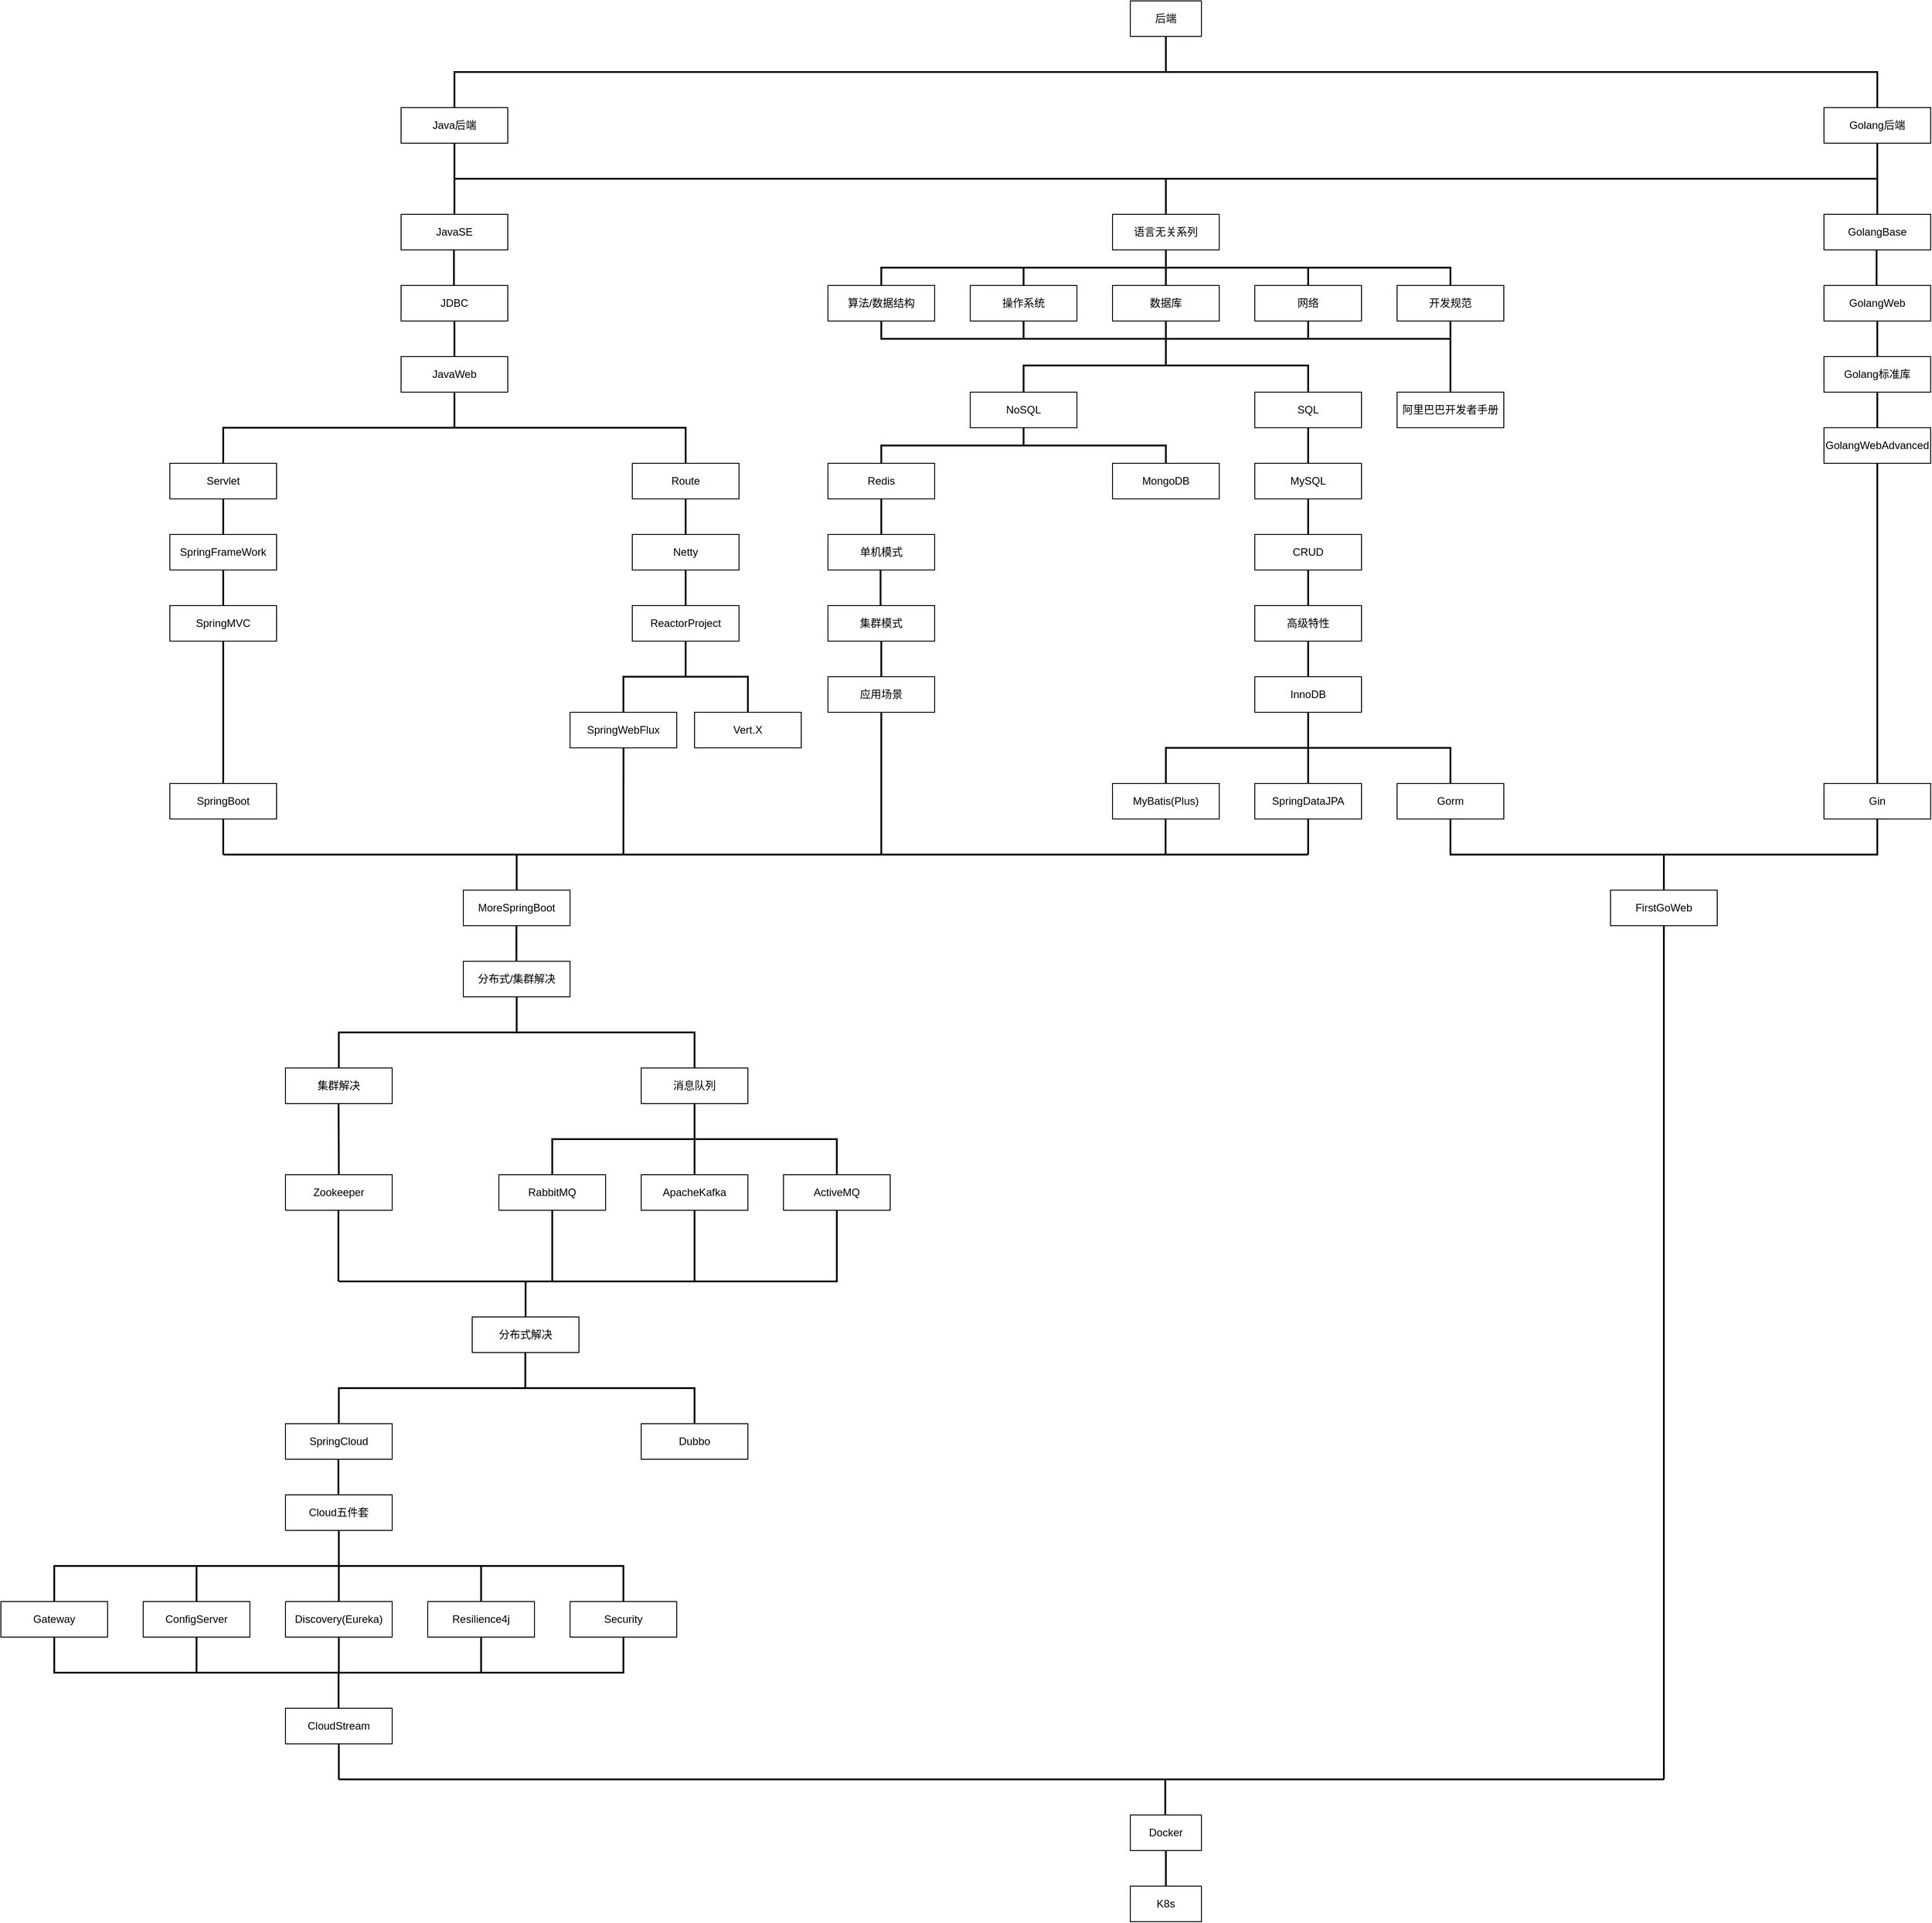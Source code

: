 <mxfile version="14.7.3" type="github">
  <diagram id="xVthY0LN3B20VdBljrud" name="第 1 页">
    <mxGraphModel dx="2066" dy="1202" grid="1" gridSize="10" guides="1" tooltips="1" connect="1" arrows="1" fold="1" page="1" pageScale="1" pageWidth="2339" pageHeight="3300" math="0" shadow="0">
      <root>
        <mxCell id="0" />
        <mxCell id="1" parent="0" />
        <mxCell id="ibbQbjTgb-cITDkVSMla-1" value="后端" style="rounded=0;whiteSpace=wrap;html=1;" parent="1" vertex="1">
          <mxGeometry x="1310" y="80" width="80" height="40" as="geometry" />
        </mxCell>
        <mxCell id="ibbQbjTgb-cITDkVSMla-2" value="Java后端" style="rounded=0;whiteSpace=wrap;html=1;" parent="1" vertex="1">
          <mxGeometry x="490" y="200" width="120" height="40" as="geometry" />
        </mxCell>
        <mxCell id="ibbQbjTgb-cITDkVSMla-3" value="" style="strokeWidth=2;html=1;shape=mxgraph.flowchart.annotation_2;align=left;labelPosition=right;pointerEvents=1;direction=south;" parent="1" vertex="1">
          <mxGeometry x="550" y="120" width="1600" height="80" as="geometry" />
        </mxCell>
        <mxCell id="ibbQbjTgb-cITDkVSMla-4" value="Golang后端" style="rounded=0;whiteSpace=wrap;html=1;" parent="1" vertex="1">
          <mxGeometry x="2090" y="200" width="120" height="40" as="geometry" />
        </mxCell>
        <mxCell id="ibbQbjTgb-cITDkVSMla-5" value="" style="strokeWidth=2;html=1;shape=mxgraph.flowchart.annotation_2;align=left;labelPosition=right;pointerEvents=1;direction=south;" parent="1" vertex="1">
          <mxGeometry x="290" y="520" width="520" height="80" as="geometry" />
        </mxCell>
        <mxCell id="ibbQbjTgb-cITDkVSMla-6" value="JavaSE" style="rounded=0;whiteSpace=wrap;html=1;" parent="1" vertex="1">
          <mxGeometry x="490" y="320" width="120" height="40" as="geometry" />
        </mxCell>
        <mxCell id="ibbQbjTgb-cITDkVSMla-7" value="JavaWeb" style="rounded=0;whiteSpace=wrap;html=1;" parent="1" vertex="1">
          <mxGeometry x="490" y="480" width="120" height="40" as="geometry" />
        </mxCell>
        <mxCell id="ibbQbjTgb-cITDkVSMla-8" value="" style="strokeWidth=2;html=1;shape=mxgraph.flowchart.annotation_2;align=left;labelPosition=right;pointerEvents=1;direction=north;" parent="1" vertex="1">
          <mxGeometry x="550" y="240" width="1600" height="80" as="geometry" />
        </mxCell>
        <mxCell id="ibbQbjTgb-cITDkVSMla-9" value="语言无关系列" style="rounded=0;whiteSpace=wrap;html=1;" parent="1" vertex="1">
          <mxGeometry x="1290" y="320" width="120" height="40" as="geometry" />
        </mxCell>
        <mxCell id="ibbQbjTgb-cITDkVSMla-10" value="JDBC" style="rounded=0;whiteSpace=wrap;html=1;" parent="1" vertex="1">
          <mxGeometry x="490" y="400" width="120" height="40" as="geometry" />
        </mxCell>
        <mxCell id="ibbQbjTgb-cITDkVSMla-11" value="Servlet" style="rounded=0;whiteSpace=wrap;html=1;" parent="1" vertex="1">
          <mxGeometry x="230" y="600" width="120" height="40" as="geometry" />
        </mxCell>
        <mxCell id="ibbQbjTgb-cITDkVSMla-12" value="Route" style="rounded=0;whiteSpace=wrap;html=1;" parent="1" vertex="1">
          <mxGeometry x="750" y="600" width="120" height="40" as="geometry" />
        </mxCell>
        <mxCell id="ibbQbjTgb-cITDkVSMla-13" value="SpringFrameWork" style="rounded=0;whiteSpace=wrap;html=1;" parent="1" vertex="1">
          <mxGeometry x="230" y="680" width="120" height="40" as="geometry" />
        </mxCell>
        <mxCell id="ibbQbjTgb-cITDkVSMla-14" value="SpringMVC" style="rounded=0;whiteSpace=wrap;html=1;" parent="1" vertex="1">
          <mxGeometry x="230" y="760" width="120" height="40" as="geometry" />
        </mxCell>
        <mxCell id="ibbQbjTgb-cITDkVSMla-15" value="SpringBoot" style="rounded=0;whiteSpace=wrap;html=1;" parent="1" vertex="1">
          <mxGeometry x="230" y="960" width="120" height="40" as="geometry" />
        </mxCell>
        <mxCell id="ibbQbjTgb-cITDkVSMla-16" value="SpringDataJPA" style="rounded=0;whiteSpace=wrap;html=1;" parent="1" vertex="1">
          <mxGeometry x="1450" y="960" width="120" height="40" as="geometry" />
        </mxCell>
        <mxCell id="ibbQbjTgb-cITDkVSMla-19" value="MyBatis(Plus)" style="rounded=0;whiteSpace=wrap;html=1;" parent="1" vertex="1">
          <mxGeometry x="1290" y="960" width="120" height="40" as="geometry" />
        </mxCell>
        <mxCell id="ibbQbjTgb-cITDkVSMla-23" value="MoreSpringBoot" style="rounded=0;whiteSpace=wrap;html=1;" parent="1" vertex="1">
          <mxGeometry x="560" y="1080" width="120" height="40" as="geometry" />
        </mxCell>
        <mxCell id="ibbQbjTgb-cITDkVSMla-24" value="操作系统" style="rounded=0;whiteSpace=wrap;html=1;" parent="1" vertex="1">
          <mxGeometry x="1130" y="400" width="120" height="40" as="geometry" />
        </mxCell>
        <mxCell id="ibbQbjTgb-cITDkVSMla-25" value="网络" style="rounded=0;whiteSpace=wrap;html=1;" parent="1" vertex="1">
          <mxGeometry x="1450" y="400" width="120" height="40" as="geometry" />
        </mxCell>
        <mxCell id="ibbQbjTgb-cITDkVSMla-26" value="数据库" style="rounded=0;whiteSpace=wrap;html=1;" parent="1" vertex="1">
          <mxGeometry x="1290" y="400" width="120" height="40" as="geometry" />
        </mxCell>
        <mxCell id="ibbQbjTgb-cITDkVSMla-27" value="算法/数据结构" style="rounded=0;whiteSpace=wrap;html=1;" parent="1" vertex="1">
          <mxGeometry x="970" y="400" width="120" height="40" as="geometry" />
        </mxCell>
        <mxCell id="ibbQbjTgb-cITDkVSMla-28" value="开发规范" style="rounded=0;whiteSpace=wrap;html=1;" parent="1" vertex="1">
          <mxGeometry x="1610" y="400" width="120" height="40" as="geometry" />
        </mxCell>
        <mxCell id="ibbQbjTgb-cITDkVSMla-29" value="NoSQL" style="rounded=0;whiteSpace=wrap;html=1;" parent="1" vertex="1">
          <mxGeometry x="1130" y="520" width="120" height="40" as="geometry" />
        </mxCell>
        <mxCell id="ibbQbjTgb-cITDkVSMla-30" value="SQL" style="rounded=0;whiteSpace=wrap;html=1;" parent="1" vertex="1">
          <mxGeometry x="1450" y="520" width="120" height="40" as="geometry" />
        </mxCell>
        <mxCell id="ibbQbjTgb-cITDkVSMla-31" value="MySQL" style="rounded=0;whiteSpace=wrap;html=1;" parent="1" vertex="1">
          <mxGeometry x="1450" y="600" width="120" height="40" as="geometry" />
        </mxCell>
        <mxCell id="ibbQbjTgb-cITDkVSMla-32" value="CRUD" style="rounded=0;whiteSpace=wrap;html=1;" parent="1" vertex="1">
          <mxGeometry x="1450" y="680" width="120" height="40" as="geometry" />
        </mxCell>
        <mxCell id="ibbQbjTgb-cITDkVSMla-33" value="高级特性" style="rounded=0;whiteSpace=wrap;html=1;" parent="1" vertex="1">
          <mxGeometry x="1450" y="760" width="120" height="40" as="geometry" />
        </mxCell>
        <mxCell id="ibbQbjTgb-cITDkVSMla-34" value="InnoDB" style="rounded=0;whiteSpace=wrap;html=1;" parent="1" vertex="1">
          <mxGeometry x="1450" y="840" width="120" height="40" as="geometry" />
        </mxCell>
        <mxCell id="ibbQbjTgb-cITDkVSMla-35" value="Redis" style="rounded=0;whiteSpace=wrap;html=1;" parent="1" vertex="1">
          <mxGeometry x="970" y="600" width="120" height="40" as="geometry" />
        </mxCell>
        <mxCell id="ibbQbjTgb-cITDkVSMla-36" value="MongoDB" style="rounded=0;whiteSpace=wrap;html=1;" parent="1" vertex="1">
          <mxGeometry x="1290" y="600" width="120" height="40" as="geometry" />
        </mxCell>
        <mxCell id="ibbQbjTgb-cITDkVSMla-37" value="单机模式" style="rounded=0;whiteSpace=wrap;html=1;" parent="1" vertex="1">
          <mxGeometry x="970" y="680" width="120" height="40" as="geometry" />
        </mxCell>
        <mxCell id="ibbQbjTgb-cITDkVSMla-38" value="集群模式" style="rounded=0;whiteSpace=wrap;html=1;" parent="1" vertex="1">
          <mxGeometry x="970" y="760" width="120" height="40" as="geometry" />
        </mxCell>
        <mxCell id="ibbQbjTgb-cITDkVSMla-39" value="应用场景" style="rounded=0;whiteSpace=wrap;html=1;" parent="1" vertex="1">
          <mxGeometry x="970" y="840" width="120" height="40" as="geometry" />
        </mxCell>
        <mxCell id="ibbQbjTgb-cITDkVSMla-41" value="" style="endArrow=none;html=1;entryX=0.5;entryY=1;entryDx=0;entryDy=0;strokeWidth=2;" parent="1" target="ibbQbjTgb-cITDkVSMla-39" edge="1">
          <mxGeometry width="50" height="50" relative="1" as="geometry">
            <mxPoint x="1030" y="960" as="sourcePoint" />
            <mxPoint x="780" y="820" as="targetPoint" />
          </mxGeometry>
        </mxCell>
        <mxCell id="ibbQbjTgb-cITDkVSMla-42" value="Netty" style="rounded=0;whiteSpace=wrap;html=1;" parent="1" vertex="1">
          <mxGeometry x="750" y="680" width="120" height="40" as="geometry" />
        </mxCell>
        <mxCell id="ibbQbjTgb-cITDkVSMla-43" value="ReactorProject" style="rounded=0;whiteSpace=wrap;html=1;" parent="1" vertex="1">
          <mxGeometry x="750" y="760" width="120" height="40" as="geometry" />
        </mxCell>
        <mxCell id="ibbQbjTgb-cITDkVSMla-44" value="Vert.X" style="rounded=0;whiteSpace=wrap;html=1;" parent="1" vertex="1">
          <mxGeometry x="820" y="880" width="120" height="40" as="geometry" />
        </mxCell>
        <mxCell id="ibbQbjTgb-cITDkVSMla-45" value="" style="endArrow=none;html=1;entryX=0.5;entryY=1;entryDx=0;entryDy=0;strokeWidth=2;" parent="1" edge="1">
          <mxGeometry width="50" height="50" relative="1" as="geometry">
            <mxPoint x="740" y="1040" as="sourcePoint" />
            <mxPoint x="740.16" y="880" as="targetPoint" />
          </mxGeometry>
        </mxCell>
        <mxCell id="ibbQbjTgb-cITDkVSMla-46" value="分布式/集群解决" style="rounded=0;whiteSpace=wrap;html=1;" parent="1" vertex="1">
          <mxGeometry x="560" y="1160" width="120" height="40" as="geometry" />
        </mxCell>
        <mxCell id="ibbQbjTgb-cITDkVSMla-47" value="SpringCloud" style="rounded=0;whiteSpace=wrap;html=1;" parent="1" vertex="1">
          <mxGeometry x="360" y="1680" width="120" height="40" as="geometry" />
        </mxCell>
        <mxCell id="ibbQbjTgb-cITDkVSMla-48" value="Dubbo" style="rounded=0;whiteSpace=wrap;html=1;" parent="1" vertex="1">
          <mxGeometry x="760" y="1680" width="120" height="40" as="geometry" />
        </mxCell>
        <mxCell id="ibbQbjTgb-cITDkVSMla-49" value="集群解决" style="rounded=0;whiteSpace=wrap;html=1;" parent="1" vertex="1">
          <mxGeometry x="360" y="1280" width="120" height="40" as="geometry" />
        </mxCell>
        <mxCell id="ibbQbjTgb-cITDkVSMla-50" value="Zookeeper" style="rounded=0;whiteSpace=wrap;html=1;" parent="1" vertex="1">
          <mxGeometry x="360" y="1400" width="120" height="40" as="geometry" />
        </mxCell>
        <mxCell id="ibbQbjTgb-cITDkVSMla-51" value="消息队列" style="rounded=0;whiteSpace=wrap;html=1;" parent="1" vertex="1">
          <mxGeometry x="760" y="1280" width="120" height="40" as="geometry" />
        </mxCell>
        <mxCell id="ibbQbjTgb-cITDkVSMla-52" value="RabbitMQ" style="rounded=0;whiteSpace=wrap;html=1;" parent="1" vertex="1">
          <mxGeometry x="600" y="1400" width="120" height="40" as="geometry" />
        </mxCell>
        <mxCell id="ibbQbjTgb-cITDkVSMla-53" value="ApacheKafka" style="rounded=0;whiteSpace=wrap;html=1;" parent="1" vertex="1">
          <mxGeometry x="760" y="1400" width="120" height="40" as="geometry" />
        </mxCell>
        <mxCell id="ibbQbjTgb-cITDkVSMla-54" value="ActiveMQ" style="rounded=0;whiteSpace=wrap;html=1;" parent="1" vertex="1">
          <mxGeometry x="920" y="1400" width="120" height="40" as="geometry" />
        </mxCell>
        <mxCell id="ibbQbjTgb-cITDkVSMla-55" value="Cloud五件套" style="rounded=0;whiteSpace=wrap;html=1;" parent="1" vertex="1">
          <mxGeometry x="360" y="1760" width="120" height="40" as="geometry" />
        </mxCell>
        <mxCell id="ibbQbjTgb-cITDkVSMla-56" value="Discovery(Eureka)" style="rounded=0;whiteSpace=wrap;html=1;" parent="1" vertex="1">
          <mxGeometry x="360" y="1880" width="120" height="40" as="geometry" />
        </mxCell>
        <mxCell id="ibbQbjTgb-cITDkVSMla-57" value="ConfigServer" style="rounded=0;whiteSpace=wrap;html=1;" parent="1" vertex="1">
          <mxGeometry x="200" y="1880" width="120" height="40" as="geometry" />
        </mxCell>
        <mxCell id="ibbQbjTgb-cITDkVSMla-58" value="Resilience4j" style="rounded=0;whiteSpace=wrap;html=1;" parent="1" vertex="1">
          <mxGeometry x="520" y="1880" width="120" height="40" as="geometry" />
        </mxCell>
        <mxCell id="ibbQbjTgb-cITDkVSMla-59" value="Gateway" style="rounded=0;whiteSpace=wrap;html=1;" parent="1" vertex="1">
          <mxGeometry x="40" y="1880" width="120" height="40" as="geometry" />
        </mxCell>
        <mxCell id="ibbQbjTgb-cITDkVSMla-60" value="Security" style="rounded=0;whiteSpace=wrap;html=1;" parent="1" vertex="1">
          <mxGeometry x="680" y="1880" width="120" height="40" as="geometry" />
        </mxCell>
        <mxCell id="ibbQbjTgb-cITDkVSMla-61" value="CloudStream" style="rounded=0;whiteSpace=wrap;html=1;" parent="1" vertex="1">
          <mxGeometry x="360" y="2000" width="120" height="40" as="geometry" />
        </mxCell>
        <mxCell id="ibbQbjTgb-cITDkVSMla-62" value="GolangBase" style="rounded=0;whiteSpace=wrap;html=1;" parent="1" vertex="1">
          <mxGeometry x="2090" y="320" width="120" height="40" as="geometry" />
        </mxCell>
        <mxCell id="ibbQbjTgb-cITDkVSMla-63" value="GolangWeb" style="rounded=0;whiteSpace=wrap;html=1;" parent="1" vertex="1">
          <mxGeometry x="2090" y="400" width="120" height="40" as="geometry" />
        </mxCell>
        <mxCell id="ibbQbjTgb-cITDkVSMla-64" value="Golang标准库" style="rounded=0;whiteSpace=wrap;html=1;" parent="1" vertex="1">
          <mxGeometry x="2090" y="480" width="120" height="40" as="geometry" />
        </mxCell>
        <mxCell id="ibbQbjTgb-cITDkVSMla-65" value="GolangWebAdvanced" style="rounded=0;whiteSpace=wrap;html=1;" parent="1" vertex="1">
          <mxGeometry x="2090" y="560" width="120" height="40" as="geometry" />
        </mxCell>
        <mxCell id="ibbQbjTgb-cITDkVSMla-66" value="Gin" style="rounded=0;whiteSpace=wrap;html=1;" parent="1" vertex="1">
          <mxGeometry x="2090" y="960" width="120" height="40" as="geometry" />
        </mxCell>
        <mxCell id="ibbQbjTgb-cITDkVSMla-67" value="Gorm" style="rounded=0;whiteSpace=wrap;html=1;" parent="1" vertex="1">
          <mxGeometry x="1610" y="960" width="120" height="40" as="geometry" />
        </mxCell>
        <mxCell id="ibbQbjTgb-cITDkVSMla-68" value="FirstGoWeb" style="rounded=0;whiteSpace=wrap;html=1;" parent="1" vertex="1">
          <mxGeometry x="1850" y="1080" width="120" height="40" as="geometry" />
        </mxCell>
        <mxCell id="ibbQbjTgb-cITDkVSMla-69" value="" style="endArrow=none;html=1;strokeWidth=2;exitX=0.5;exitY=0;exitDx=0;exitDy=0;exitPerimeter=0;entryX=0.5;entryY=0;entryDx=0;entryDy=0;" parent="1" target="ibbQbjTgb-cITDkVSMla-6" edge="1">
          <mxGeometry width="50" height="50" relative="1" as="geometry">
            <mxPoint x="550" y="280" as="sourcePoint" />
            <mxPoint x="1070" y="470" as="targetPoint" />
          </mxGeometry>
        </mxCell>
        <mxCell id="ibbQbjTgb-cITDkVSMla-70" value="" style="endArrow=none;html=1;strokeWidth=2;exitX=0.5;exitY=0;exitDx=0;exitDy=0;exitPerimeter=0;entryX=0.5;entryY=0;entryDx=0;entryDy=0;" parent="1" edge="1">
          <mxGeometry width="50" height="50" relative="1" as="geometry">
            <mxPoint x="549.43" y="360.0" as="sourcePoint" />
            <mxPoint x="549.43" y="400" as="targetPoint" />
          </mxGeometry>
        </mxCell>
        <mxCell id="ibbQbjTgb-cITDkVSMla-71" value="" style="endArrow=none;html=1;strokeWidth=2;exitX=0.5;exitY=0;exitDx=0;exitDy=0;exitPerimeter=0;entryX=0.5;entryY=0;entryDx=0;entryDy=0;" parent="1" edge="1">
          <mxGeometry width="50" height="50" relative="1" as="geometry">
            <mxPoint x="550.0" y="440" as="sourcePoint" />
            <mxPoint x="550.0" y="480" as="targetPoint" />
          </mxGeometry>
        </mxCell>
        <mxCell id="ibbQbjTgb-cITDkVSMla-72" value="" style="endArrow=none;html=1;strokeWidth=2;exitX=0.5;exitY=0;exitDx=0;exitDy=0;exitPerimeter=0;entryX=0.5;entryY=0;entryDx=0;entryDy=0;" parent="1" edge="1">
          <mxGeometry width="50" height="50" relative="1" as="geometry">
            <mxPoint x="290.0" y="640" as="sourcePoint" />
            <mxPoint x="290.0" y="680" as="targetPoint" />
          </mxGeometry>
        </mxCell>
        <mxCell id="ibbQbjTgb-cITDkVSMla-73" value="" style="endArrow=none;html=1;strokeWidth=2;exitX=0.5;exitY=0;exitDx=0;exitDy=0;exitPerimeter=0;entryX=0.5;entryY=0;entryDx=0;entryDy=0;" parent="1" edge="1">
          <mxGeometry width="50" height="50" relative="1" as="geometry">
            <mxPoint x="810.0" y="640" as="sourcePoint" />
            <mxPoint x="810.0" y="680" as="targetPoint" />
          </mxGeometry>
        </mxCell>
        <mxCell id="ibbQbjTgb-cITDkVSMla-76" value="" style="endArrow=none;html=1;strokeWidth=2;exitX=0.5;exitY=0;exitDx=0;exitDy=0;exitPerimeter=0;entryX=0.5;entryY=0;entryDx=0;entryDy=0;" parent="1" edge="1">
          <mxGeometry width="50" height="50" relative="1" as="geometry">
            <mxPoint x="810.0" y="720" as="sourcePoint" />
            <mxPoint x="810.0" y="760" as="targetPoint" />
          </mxGeometry>
        </mxCell>
        <mxCell id="ibbQbjTgb-cITDkVSMla-79" value="" style="endArrow=none;html=1;strokeWidth=2;exitX=0.5;exitY=0;exitDx=0;exitDy=0;exitPerimeter=0;entryX=0.5;entryY=0;entryDx=0;entryDy=0;" parent="1" edge="1">
          <mxGeometry width="50" height="50" relative="1" as="geometry">
            <mxPoint x="1030.0" y="640" as="sourcePoint" />
            <mxPoint x="1030.0" y="680" as="targetPoint" />
          </mxGeometry>
        </mxCell>
        <mxCell id="ibbQbjTgb-cITDkVSMla-80" value="" style="endArrow=none;html=1;strokeWidth=2;exitX=0.5;exitY=0;exitDx=0;exitDy=0;exitPerimeter=0;entryX=0.5;entryY=0;entryDx=0;entryDy=0;" parent="1" edge="1">
          <mxGeometry width="50" height="50" relative="1" as="geometry">
            <mxPoint x="619.71" y="1120" as="sourcePoint" />
            <mxPoint x="619.71" y="1160" as="targetPoint" />
          </mxGeometry>
        </mxCell>
        <mxCell id="ibbQbjTgb-cITDkVSMla-81" value="" style="endArrow=none;html=1;strokeWidth=2;exitX=0.5;exitY=0;exitDx=0;exitDy=0;exitPerimeter=0;" parent="1" edge="1">
          <mxGeometry width="50" height="50" relative="1" as="geometry">
            <mxPoint x="419.71" y="1320" as="sourcePoint" />
            <mxPoint x="420" y="1400" as="targetPoint" />
          </mxGeometry>
        </mxCell>
        <mxCell id="ibbQbjTgb-cITDkVSMla-82" value="" style="strokeWidth=2;html=1;shape=mxgraph.flowchart.annotation_2;align=left;labelPosition=right;pointerEvents=1;direction=south;" parent="1" vertex="1">
          <mxGeometry x="420" y="1200" width="400" height="80" as="geometry" />
        </mxCell>
        <mxCell id="ibbQbjTgb-cITDkVSMla-87" value="" style="strokeWidth=2;html=1;shape=mxgraph.flowchart.annotation_2;align=left;labelPosition=right;pointerEvents=1;direction=south;" parent="1" vertex="1">
          <mxGeometry x="660" y="1320" width="320" height="80" as="geometry" />
        </mxCell>
        <mxCell id="ibbQbjTgb-cITDkVSMla-91" value="" style="endArrow=none;html=1;strokeWidth=2;exitX=0.5;exitY=0;exitDx=0;exitDy=0;exitPerimeter=0;entryX=0.5;entryY=0;entryDx=0;entryDy=0;" parent="1" edge="1">
          <mxGeometry width="50" height="50" relative="1" as="geometry">
            <mxPoint x="820.0" y="1360" as="sourcePoint" />
            <mxPoint x="820.0" y="1400" as="targetPoint" />
          </mxGeometry>
        </mxCell>
        <mxCell id="ibbQbjTgb-cITDkVSMla-92" value="" style="strokeWidth=2;html=1;shape=mxgraph.flowchart.annotation_1;align=left;pointerEvents=1;direction=north;" parent="1" vertex="1">
          <mxGeometry x="660" y="1440" width="160" height="80" as="geometry" />
        </mxCell>
        <mxCell id="ibbQbjTgb-cITDkVSMla-93" value="" style="strokeWidth=2;html=1;shape=mxgraph.flowchart.annotation_1;align=left;pointerEvents=1;direction=north;" parent="1" vertex="1">
          <mxGeometry x="820" y="1440" width="160" height="80" as="geometry" />
        </mxCell>
        <mxCell id="ibbQbjTgb-cITDkVSMla-96" value="" style="endArrow=none;html=1;strokeWidth=2;exitX=0.5;exitY=0;exitDx=0;exitDy=0;exitPerimeter=0;entryX=0.5;entryY=0;entryDx=0;entryDy=0;" parent="1" edge="1">
          <mxGeometry width="50" height="50" relative="1" as="geometry">
            <mxPoint x="419.52" y="1440" as="sourcePoint" />
            <mxPoint x="419.52" y="1480" as="targetPoint" />
          </mxGeometry>
        </mxCell>
        <mxCell id="ibbQbjTgb-cITDkVSMla-98" value="" style="endArrow=none;html=1;strokeWidth=2;exitX=0.5;exitY=0;exitDx=0;exitDy=0;exitPerimeter=0;entryX=0.5;entryY=0;entryDx=0;entryDy=0;" parent="1" edge="1">
          <mxGeometry width="50" height="50" relative="1" as="geometry">
            <mxPoint x="419.52" y="1480" as="sourcePoint" />
            <mxPoint x="419.52" y="1520" as="targetPoint" />
          </mxGeometry>
        </mxCell>
        <mxCell id="ibbQbjTgb-cITDkVSMla-99" value="" style="endArrow=none;html=1;strokeWidth=2;entryX=0;entryY=0;entryDx=0;entryDy=0;entryPerimeter=0;" parent="1" target="ibbQbjTgb-cITDkVSMla-92" edge="1">
          <mxGeometry width="50" height="50" relative="1" as="geometry">
            <mxPoint x="420" y="1520" as="sourcePoint" />
            <mxPoint x="640" y="1570" as="targetPoint" />
          </mxGeometry>
        </mxCell>
        <mxCell id="ibbQbjTgb-cITDkVSMla-100" value="" style="strokeWidth=2;html=1;shape=mxgraph.flowchart.annotation_1;align=left;pointerEvents=1;direction=south;" parent="1" vertex="1">
          <mxGeometry x="420" y="1640" width="400" height="40" as="geometry" />
        </mxCell>
        <mxCell id="ibbQbjTgb-cITDkVSMla-101" value="" style="endArrow=none;html=1;strokeWidth=2;exitX=0.5;exitY=0;exitDx=0;exitDy=0;exitPerimeter=0;entryX=0.5;entryY=0;entryDx=0;entryDy=0;" parent="1" edge="1">
          <mxGeometry width="50" height="50" relative="1" as="geometry">
            <mxPoint x="630.0" y="1520" as="sourcePoint" />
            <mxPoint x="630.0" y="1560" as="targetPoint" />
          </mxGeometry>
        </mxCell>
        <mxCell id="ibbQbjTgb-cITDkVSMla-102" value="" style="strokeWidth=2;html=1;shape=mxgraph.flowchart.annotation_1;align=left;pointerEvents=1;direction=south;" parent="1" vertex="1">
          <mxGeometry x="100" y="1840" width="160" height="40" as="geometry" />
        </mxCell>
        <mxCell id="ibbQbjTgb-cITDkVSMla-103" value="" style="strokeWidth=2;html=1;shape=mxgraph.flowchart.annotation_1;align=left;pointerEvents=1;direction=south;" parent="1" vertex="1">
          <mxGeometry x="260" y="1840" width="160" height="40" as="geometry" />
        </mxCell>
        <mxCell id="ibbQbjTgb-cITDkVSMla-104" value="" style="strokeWidth=2;html=1;shape=mxgraph.flowchart.annotation_1;align=left;pointerEvents=1;direction=south;" parent="1" vertex="1">
          <mxGeometry x="420" y="1840" width="160" height="40" as="geometry" />
        </mxCell>
        <mxCell id="ibbQbjTgb-cITDkVSMla-105" value="" style="strokeWidth=2;html=1;shape=mxgraph.flowchart.annotation_1;align=left;pointerEvents=1;direction=south;" parent="1" vertex="1">
          <mxGeometry x="580" y="1840" width="160" height="40" as="geometry" />
        </mxCell>
        <mxCell id="ibbQbjTgb-cITDkVSMla-106" value="" style="endArrow=none;html=1;strokeWidth=2;exitX=0.5;exitY=0;exitDx=0;exitDy=0;exitPerimeter=0;entryX=0.5;entryY=0;entryDx=0;entryDy=0;" parent="1" edge="1">
          <mxGeometry width="50" height="50" relative="1" as="geometry">
            <mxPoint x="419.52" y="1720" as="sourcePoint" />
            <mxPoint x="419.52" y="1760" as="targetPoint" />
          </mxGeometry>
        </mxCell>
        <mxCell id="ibbQbjTgb-cITDkVSMla-107" value="" style="endArrow=none;html=1;strokeWidth=2;exitX=0.5;exitY=0;exitDx=0;exitDy=0;exitPerimeter=0;entryX=0.5;entryY=0;entryDx=0;entryDy=0;" parent="1" edge="1">
          <mxGeometry width="50" height="50" relative="1" as="geometry">
            <mxPoint x="420.0" y="1800" as="sourcePoint" />
            <mxPoint x="420.0" y="1840" as="targetPoint" />
          </mxGeometry>
        </mxCell>
        <mxCell id="ibbQbjTgb-cITDkVSMla-108" value="" style="strokeWidth=2;html=1;shape=mxgraph.flowchart.annotation_1;align=left;pointerEvents=1;direction=north;" parent="1" vertex="1">
          <mxGeometry x="580" y="1920" width="160" height="40" as="geometry" />
        </mxCell>
        <mxCell id="ibbQbjTgb-cITDkVSMla-109" value="" style="strokeWidth=2;html=1;shape=mxgraph.flowchart.annotation_1;align=left;pointerEvents=1;direction=north;" parent="1" vertex="1">
          <mxGeometry x="420" y="1920" width="160" height="40" as="geometry" />
        </mxCell>
        <mxCell id="ibbQbjTgb-cITDkVSMla-110" value="" style="strokeWidth=2;html=1;shape=mxgraph.flowchart.annotation_1;align=left;pointerEvents=1;direction=north;" parent="1" vertex="1">
          <mxGeometry x="260" y="1920" width="160" height="40" as="geometry" />
        </mxCell>
        <mxCell id="ibbQbjTgb-cITDkVSMla-111" value="" style="strokeWidth=2;html=1;shape=mxgraph.flowchart.annotation_1;align=left;pointerEvents=1;direction=north;" parent="1" vertex="1">
          <mxGeometry x="100" y="1920" width="160" height="40" as="geometry" />
        </mxCell>
        <mxCell id="ibbQbjTgb-cITDkVSMla-112" value="" style="endArrow=none;html=1;strokeWidth=2;exitX=0.5;exitY=0;exitDx=0;exitDy=0;exitPerimeter=0;entryX=0.5;entryY=0;entryDx=0;entryDy=0;" parent="1" edge="1">
          <mxGeometry width="50" height="50" relative="1" as="geometry">
            <mxPoint x="419.71" y="1960" as="sourcePoint" />
            <mxPoint x="419.71" y="2000" as="targetPoint" />
          </mxGeometry>
        </mxCell>
        <mxCell id="ibbQbjTgb-cITDkVSMla-113" value="" style="strokeWidth=2;html=1;shape=mxgraph.flowchart.annotation_1;align=left;pointerEvents=1;direction=south;" parent="1" vertex="1">
          <mxGeometry x="1030" y="380" width="160" height="20" as="geometry" />
        </mxCell>
        <mxCell id="ibbQbjTgb-cITDkVSMla-114" value="" style="strokeWidth=2;html=1;shape=mxgraph.flowchart.annotation_1;align=left;pointerEvents=1;direction=south;" parent="1" vertex="1">
          <mxGeometry x="1190" y="380" width="160" height="20" as="geometry" />
        </mxCell>
        <mxCell id="ibbQbjTgb-cITDkVSMla-115" value="" style="strokeWidth=2;html=1;shape=mxgraph.flowchart.annotation_1;align=left;pointerEvents=1;direction=south;" parent="1" vertex="1">
          <mxGeometry x="1350" y="380" width="160" height="20" as="geometry" />
        </mxCell>
        <mxCell id="ibbQbjTgb-cITDkVSMla-116" value="" style="strokeWidth=2;html=1;shape=mxgraph.flowchart.annotation_1;align=left;pointerEvents=1;direction=south;" parent="1" vertex="1">
          <mxGeometry x="1510" y="380" width="160" height="20" as="geometry" />
        </mxCell>
        <mxCell id="ibbQbjTgb-cITDkVSMla-117" value="" style="strokeWidth=2;html=1;shape=mxgraph.flowchart.annotation_1;align=left;pointerEvents=1;direction=north;" parent="1" vertex="1">
          <mxGeometry x="1030" y="440" width="160" height="20" as="geometry" />
        </mxCell>
        <mxCell id="ibbQbjTgb-cITDkVSMla-118" value="" style="strokeWidth=2;html=1;shape=mxgraph.flowchart.annotation_1;align=left;pointerEvents=1;direction=north;" parent="1" vertex="1">
          <mxGeometry x="1190" y="440" width="160" height="20" as="geometry" />
        </mxCell>
        <mxCell id="ibbQbjTgb-cITDkVSMla-119" value="" style="strokeWidth=2;html=1;shape=mxgraph.flowchart.annotation_1;align=left;pointerEvents=1;direction=north;" parent="1" vertex="1">
          <mxGeometry x="1350" y="440" width="160" height="20" as="geometry" />
        </mxCell>
        <mxCell id="ibbQbjTgb-cITDkVSMla-120" value="" style="strokeWidth=2;html=1;shape=mxgraph.flowchart.annotation_1;align=left;pointerEvents=1;direction=north;" parent="1" vertex="1">
          <mxGeometry x="1510" y="440" width="160" height="20" as="geometry" />
        </mxCell>
        <mxCell id="ibbQbjTgb-cITDkVSMla-121" value="" style="endArrow=none;html=1;strokeWidth=2;entryX=0.5;entryY=1;entryDx=0;entryDy=0;exitX=0;exitY=0;exitDx=0;exitDy=0;exitPerimeter=0;" parent="1" source="ibbQbjTgb-cITDkVSMla-114" target="ibbQbjTgb-cITDkVSMla-9" edge="1">
          <mxGeometry width="50" height="50" relative="1" as="geometry">
            <mxPoint x="1170" y="520" as="sourcePoint" />
            <mxPoint x="1220" y="470" as="targetPoint" />
          </mxGeometry>
        </mxCell>
        <mxCell id="ibbQbjTgb-cITDkVSMla-122" value="" style="endArrow=none;html=1;strokeWidth=2;exitX=0;exitY=0;exitDx=0;exitDy=0;exitPerimeter=0;" parent="1" source="ibbQbjTgb-cITDkVSMla-119" target="ibbQbjTgb-cITDkVSMla-123" edge="1">
          <mxGeometry width="50" height="50" relative="1" as="geometry">
            <mxPoint x="1170" y="520" as="sourcePoint" />
            <mxPoint x="1220" y="470" as="targetPoint" />
          </mxGeometry>
        </mxCell>
        <mxCell id="ibbQbjTgb-cITDkVSMla-123" value="" style="strokeWidth=2;html=1;shape=mxgraph.flowchart.annotation_1;align=left;pointerEvents=1;direction=south;" parent="1" vertex="1">
          <mxGeometry x="1190" y="490" width="320" height="30" as="geometry" />
        </mxCell>
        <mxCell id="ibbQbjTgb-cITDkVSMla-124" value="" style="strokeWidth=2;html=1;shape=mxgraph.flowchart.annotation_1;align=left;pointerEvents=1;direction=south;" parent="1" vertex="1">
          <mxGeometry x="1030" y="580" width="320" height="20" as="geometry" />
        </mxCell>
        <mxCell id="ibbQbjTgb-cITDkVSMla-126" value="" style="endArrow=none;html=1;strokeWidth=2;exitX=0;exitY=0.5;exitDx=0;exitDy=0;exitPerimeter=0;entryX=0.5;entryY=1;entryDx=0;entryDy=0;" parent="1" source="ibbQbjTgb-cITDkVSMla-124" target="ibbQbjTgb-cITDkVSMla-29" edge="1">
          <mxGeometry width="50" height="50" relative="1" as="geometry">
            <mxPoint x="1170" y="570" as="sourcePoint" />
            <mxPoint x="1220" y="520" as="targetPoint" />
          </mxGeometry>
        </mxCell>
        <mxCell id="ibbQbjTgb-cITDkVSMla-127" value="" style="endArrow=none;html=1;strokeWidth=2;exitX=0.5;exitY=0;exitDx=0;exitDy=0;exitPerimeter=0;entryX=0.5;entryY=0;entryDx=0;entryDy=0;" parent="1" edge="1">
          <mxGeometry width="50" height="50" relative="1" as="geometry">
            <mxPoint x="1029.17" y="720" as="sourcePoint" />
            <mxPoint x="1029.17" y="760.0" as="targetPoint" />
          </mxGeometry>
        </mxCell>
        <mxCell id="ibbQbjTgb-cITDkVSMla-129" value="" style="endArrow=none;html=1;strokeWidth=2;exitX=0.5;exitY=0;exitDx=0;exitDy=0;exitPerimeter=0;entryX=0.5;entryY=0;entryDx=0;entryDy=0;" parent="1" edge="1">
          <mxGeometry width="50" height="50" relative="1" as="geometry">
            <mxPoint x="1030" y="800.0" as="sourcePoint" />
            <mxPoint x="1030" y="840.0" as="targetPoint" />
          </mxGeometry>
        </mxCell>
        <mxCell id="ibbQbjTgb-cITDkVSMla-130" value="" style="endArrow=none;html=1;strokeWidth=2;exitX=0.5;exitY=0;exitDx=0;exitDy=0;exitPerimeter=0;entryX=0.5;entryY=0;entryDx=0;entryDy=0;" parent="1" edge="1">
          <mxGeometry width="50" height="50" relative="1" as="geometry">
            <mxPoint x="1510" y="560.0" as="sourcePoint" />
            <mxPoint x="1510" y="600.0" as="targetPoint" />
          </mxGeometry>
        </mxCell>
        <mxCell id="ibbQbjTgb-cITDkVSMla-131" value="" style="endArrow=none;html=1;strokeWidth=2;exitX=0.5;exitY=0;exitDx=0;exitDy=0;exitPerimeter=0;entryX=0.5;entryY=0;entryDx=0;entryDy=0;" parent="1" edge="1">
          <mxGeometry width="50" height="50" relative="1" as="geometry">
            <mxPoint x="1510" y="640.0" as="sourcePoint" />
            <mxPoint x="1510" y="680.0" as="targetPoint" />
          </mxGeometry>
        </mxCell>
        <mxCell id="ibbQbjTgb-cITDkVSMla-132" value="" style="endArrow=none;html=1;strokeWidth=2;exitX=0.5;exitY=0;exitDx=0;exitDy=0;exitPerimeter=0;entryX=0.5;entryY=0;entryDx=0;entryDy=0;" parent="1" edge="1">
          <mxGeometry width="50" height="50" relative="1" as="geometry">
            <mxPoint x="1510" y="720.0" as="sourcePoint" />
            <mxPoint x="1510" y="760.0" as="targetPoint" />
          </mxGeometry>
        </mxCell>
        <mxCell id="ibbQbjTgb-cITDkVSMla-133" value="" style="endArrow=none;html=1;strokeWidth=2;exitX=0.5;exitY=0;exitDx=0;exitDy=0;exitPerimeter=0;entryX=0.5;entryY=0;entryDx=0;entryDy=0;" parent="1" edge="1">
          <mxGeometry width="50" height="50" relative="1" as="geometry">
            <mxPoint x="1510" y="800.0" as="sourcePoint" />
            <mxPoint x="1510" y="840.0" as="targetPoint" />
          </mxGeometry>
        </mxCell>
        <mxCell id="ibbQbjTgb-cITDkVSMla-136" value="" style="strokeWidth=2;html=1;shape=mxgraph.flowchart.annotation_2;align=left;labelPosition=right;pointerEvents=1;direction=north;" parent="1" vertex="1">
          <mxGeometry x="1670" y="1000" width="480" height="80" as="geometry" />
        </mxCell>
        <mxCell id="ibbQbjTgb-cITDkVSMla-137" value="" style="endArrow=none;html=1;strokeWidth=2;exitX=0.5;exitY=0;exitDx=0;exitDy=0;exitPerimeter=0;entryX=0.5;entryY=0;entryDx=0;entryDy=0;" parent="1" edge="1">
          <mxGeometry width="50" height="50" relative="1" as="geometry">
            <mxPoint x="2150" y="280.0" as="sourcePoint" />
            <mxPoint x="2150" y="320.0" as="targetPoint" />
          </mxGeometry>
        </mxCell>
        <mxCell id="ibbQbjTgb-cITDkVSMla-138" value="" style="endArrow=none;html=1;strokeWidth=2;exitX=0.5;exitY=0;exitDx=0;exitDy=0;exitPerimeter=0;entryX=0.5;entryY=0;entryDx=0;entryDy=0;" parent="1" edge="1">
          <mxGeometry width="50" height="50" relative="1" as="geometry">
            <mxPoint x="2149.17" y="360.0" as="sourcePoint" />
            <mxPoint x="2149.17" y="400.0" as="targetPoint" />
          </mxGeometry>
        </mxCell>
        <mxCell id="ibbQbjTgb-cITDkVSMla-139" value="" style="endArrow=none;html=1;strokeWidth=2;exitX=0.5;exitY=0;exitDx=0;exitDy=0;exitPerimeter=0;entryX=0.5;entryY=0;entryDx=0;entryDy=0;" parent="1" edge="1">
          <mxGeometry width="50" height="50" relative="1" as="geometry">
            <mxPoint x="1510" y="560.0" as="sourcePoint" />
            <mxPoint x="1510" y="600.0" as="targetPoint" />
          </mxGeometry>
        </mxCell>
        <mxCell id="ibbQbjTgb-cITDkVSMla-140" value="" style="endArrow=none;html=1;strokeWidth=2;exitX=0.5;exitY=0;exitDx=0;exitDy=0;exitPerimeter=0;entryX=0.5;entryY=0;entryDx=0;entryDy=0;" parent="1" edge="1">
          <mxGeometry width="50" height="50" relative="1" as="geometry">
            <mxPoint x="2150" y="440.0" as="sourcePoint" />
            <mxPoint x="2150" y="480.0" as="targetPoint" />
          </mxGeometry>
        </mxCell>
        <mxCell id="ibbQbjTgb-cITDkVSMla-145" value="" style="endArrow=none;html=1;strokeWidth=2;exitX=0.5;exitY=0;exitDx=0;exitDy=0;exitPerimeter=0;entryX=0.5;entryY=0;entryDx=0;entryDy=0;" parent="1" edge="1">
          <mxGeometry width="50" height="50" relative="1" as="geometry">
            <mxPoint x="2150" y="520.0" as="sourcePoint" />
            <mxPoint x="2150" y="560.0" as="targetPoint" />
          </mxGeometry>
        </mxCell>
        <mxCell id="ibbQbjTgb-cITDkVSMla-146" value="Docker" style="rounded=0;whiteSpace=wrap;html=1;" parent="1" vertex="1">
          <mxGeometry x="1310" y="2120" width="80" height="40" as="geometry" />
        </mxCell>
        <mxCell id="ibbQbjTgb-cITDkVSMla-148" value="" style="endArrow=none;html=1;strokeWidth=2;exitX=0.5;exitY=1;exitDx=0;exitDy=0;" parent="1" source="ibbQbjTgb-cITDkVSMla-61" edge="1">
          <mxGeometry width="50" height="50" relative="1" as="geometry">
            <mxPoint x="760" y="2140" as="sourcePoint" />
            <mxPoint x="420" y="2080" as="targetPoint" />
          </mxGeometry>
        </mxCell>
        <mxCell id="ibbQbjTgb-cITDkVSMla-149" value="" style="endArrow=none;html=1;strokeWidth=2;" parent="1" edge="1">
          <mxGeometry width="50" height="50" relative="1" as="geometry">
            <mxPoint x="420" y="2080" as="sourcePoint" />
            <mxPoint x="1350" y="2080" as="targetPoint" />
          </mxGeometry>
        </mxCell>
        <mxCell id="ibbQbjTgb-cITDkVSMla-150" value="" style="endArrow=none;html=1;strokeWidth=2;" parent="1" edge="1">
          <mxGeometry width="50" height="50" relative="1" as="geometry">
            <mxPoint x="1910" y="2080" as="sourcePoint" />
            <mxPoint x="1350" y="2080" as="targetPoint" />
          </mxGeometry>
        </mxCell>
        <mxCell id="ibbQbjTgb-cITDkVSMla-151" value="" style="endArrow=none;html=1;strokeWidth=2;exitX=0.5;exitY=1;exitDx=0;exitDy=0;" parent="1" source="ibbQbjTgb-cITDkVSMla-68" edge="1">
          <mxGeometry width="50" height="50" relative="1" as="geometry">
            <mxPoint x="2070" y="730" as="sourcePoint" />
            <mxPoint x="1910" y="2080" as="targetPoint" />
          </mxGeometry>
        </mxCell>
        <mxCell id="ibbQbjTgb-cITDkVSMla-153" value="" style="endArrow=none;html=1;strokeWidth=2;exitX=0.5;exitY=1;exitDx=0;exitDy=0;" parent="1" edge="1">
          <mxGeometry width="50" height="50" relative="1" as="geometry">
            <mxPoint x="1349.31" y="2080" as="sourcePoint" />
            <mxPoint x="1349.31" y="2120" as="targetPoint" />
          </mxGeometry>
        </mxCell>
        <mxCell id="ibbQbjTgb-cITDkVSMla-154" value="K8s" style="rounded=0;whiteSpace=wrap;html=1;" parent="1" vertex="1">
          <mxGeometry x="1310" y="2200" width="80" height="40" as="geometry" />
        </mxCell>
        <mxCell id="ibbQbjTgb-cITDkVSMla-155" value="" style="endArrow=none;html=1;strokeWidth=2;exitX=0.5;exitY=0;exitDx=0;exitDy=0;entryX=0.5;entryY=1;entryDx=0;entryDy=0;" parent="1" source="ibbQbjTgb-cITDkVSMla-154" target="ibbQbjTgb-cITDkVSMla-146" edge="1">
          <mxGeometry width="50" height="50" relative="1" as="geometry">
            <mxPoint x="1320" y="2150" as="sourcePoint" />
            <mxPoint x="1370" y="2100" as="targetPoint" />
          </mxGeometry>
        </mxCell>
        <mxCell id="ibbQbjTgb-cITDkVSMla-156" value="阿里巴巴开发者手册" style="rounded=0;whiteSpace=wrap;html=1;" parent="1" vertex="1">
          <mxGeometry x="1610" y="520" width="120" height="40" as="geometry" />
        </mxCell>
        <mxCell id="ibbQbjTgb-cITDkVSMla-157" value="" style="endArrow=none;html=1;strokeWidth=2;exitX=0.5;exitY=0;exitDx=0;exitDy=0;entryX=0;entryY=1;entryDx=0;entryDy=0;entryPerimeter=0;" parent="1" source="ibbQbjTgb-cITDkVSMla-156" target="ibbQbjTgb-cITDkVSMla-120" edge="1">
          <mxGeometry width="50" height="50" relative="1" as="geometry">
            <mxPoint x="1640" y="630" as="sourcePoint" />
            <mxPoint x="1690" y="580" as="targetPoint" />
          </mxGeometry>
        </mxCell>
        <mxCell id="ibbQbjTgb-cITDkVSMla-158" value="" style="strokeWidth=2;html=1;shape=mxgraph.flowchart.annotation_2;align=left;labelPosition=right;pointerEvents=1;direction=south;" parent="1" vertex="1">
          <mxGeometry x="1350" y="880" width="320" height="80" as="geometry" />
        </mxCell>
        <mxCell id="ibbQbjTgb-cITDkVSMla-160" value="" style="endArrow=none;html=1;strokeWidth=2;exitX=0.5;exitY=0;exitDx=0;exitDy=0;exitPerimeter=0;entryX=0.5;entryY=0;entryDx=0;entryDy=0;" parent="1" edge="1">
          <mxGeometry width="50" height="50" relative="1" as="geometry">
            <mxPoint x="1510" y="920" as="sourcePoint" />
            <mxPoint x="1510" y="960.0" as="targetPoint" />
          </mxGeometry>
        </mxCell>
        <mxCell id="ibbQbjTgb-cITDkVSMla-161" value="" style="endArrow=none;html=1;strokeWidth=2;exitX=0.5;exitY=0;exitDx=0;exitDy=0;entryX=0.5;entryY=1;entryDx=0;entryDy=0;" parent="1" source="ibbQbjTgb-cITDkVSMla-66" target="ibbQbjTgb-cITDkVSMla-65" edge="1">
          <mxGeometry width="50" height="50" relative="1" as="geometry">
            <mxPoint x="1940" y="490" as="sourcePoint" />
            <mxPoint x="1990" y="440" as="targetPoint" />
          </mxGeometry>
        </mxCell>
        <mxCell id="ibbQbjTgb-cITDkVSMla-163" value="" style="endArrow=none;html=1;strokeWidth=2;exitX=0.5;exitY=0;exitDx=0;exitDy=0;exitPerimeter=0;" parent="1" edge="1">
          <mxGeometry width="50" height="50" relative="1" as="geometry">
            <mxPoint x="1030.0" y="960" as="sourcePoint" />
            <mxPoint x="1030" y="1040" as="targetPoint" />
          </mxGeometry>
        </mxCell>
        <mxCell id="ibbQbjTgb-cITDkVSMla-165" value="" style="endArrow=none;html=1;strokeWidth=2;exitX=0.5;exitY=0;exitDx=0;exitDy=0;exitPerimeter=0;entryX=0.5;entryY=0;entryDx=0;entryDy=0;" parent="1" edge="1">
          <mxGeometry width="50" height="50" relative="1" as="geometry">
            <mxPoint x="1349.66" y="1000" as="sourcePoint" />
            <mxPoint x="1349.66" y="1040" as="targetPoint" />
          </mxGeometry>
        </mxCell>
        <mxCell id="ibbQbjTgb-cITDkVSMla-166" value="" style="endArrow=none;html=1;strokeWidth=2;exitX=0.5;exitY=0;exitDx=0;exitDy=0;exitPerimeter=0;entryX=0.5;entryY=0;entryDx=0;entryDy=0;" parent="1" edge="1">
          <mxGeometry width="50" height="50" relative="1" as="geometry">
            <mxPoint x="1510.0" y="1000.0" as="sourcePoint" />
            <mxPoint x="1510.0" y="1040.0" as="targetPoint" />
          </mxGeometry>
        </mxCell>
        <mxCell id="ibbQbjTgb-cITDkVSMla-168" value="" style="endArrow=none;html=1;strokeWidth=2;" parent="1" edge="1">
          <mxGeometry width="50" height="50" relative="1" as="geometry">
            <mxPoint x="290" y="1040" as="sourcePoint" />
            <mxPoint x="1510" y="1040" as="targetPoint" />
          </mxGeometry>
        </mxCell>
        <mxCell id="ibbQbjTgb-cITDkVSMla-169" value="" style="endArrow=none;html=1;strokeWidth=2;exitX=0.5;exitY=0;exitDx=0;exitDy=0;entryX=0.5;entryY=1;entryDx=0;entryDy=0;" parent="1" source="ibbQbjTgb-cITDkVSMla-15" target="ibbQbjTgb-cITDkVSMla-14" edge="1">
          <mxGeometry width="50" height="50" relative="1" as="geometry">
            <mxPoint x="520" y="890" as="sourcePoint" />
            <mxPoint x="570" y="840" as="targetPoint" />
          </mxGeometry>
        </mxCell>
        <mxCell id="ibbQbjTgb-cITDkVSMla-170" value="" style="endArrow=none;html=1;strokeWidth=2;exitX=0.5;exitY=0;exitDx=0;exitDy=0;exitPerimeter=0;entryX=0.5;entryY=0;entryDx=0;entryDy=0;" parent="1" edge="1">
          <mxGeometry width="50" height="50" relative="1" as="geometry">
            <mxPoint x="290.0" y="720" as="sourcePoint" />
            <mxPoint x="290.0" y="760" as="targetPoint" />
          </mxGeometry>
        </mxCell>
        <mxCell id="ibbQbjTgb-cITDkVSMla-172" value="分布式解决" style="rounded=0;whiteSpace=wrap;html=1;" parent="1" vertex="1">
          <mxGeometry x="570" y="1560" width="120" height="40" as="geometry" />
        </mxCell>
        <mxCell id="ibbQbjTgb-cITDkVSMla-173" value="" style="endArrow=none;html=1;strokeWidth=2;exitX=0.5;exitY=0;exitDx=0;exitDy=0;exitPerimeter=0;entryX=0.5;entryY=0;entryDx=0;entryDy=0;" parent="1" edge="1">
          <mxGeometry width="50" height="50" relative="1" as="geometry">
            <mxPoint x="629.71" y="1600" as="sourcePoint" />
            <mxPoint x="629.71" y="1640" as="targetPoint" />
          </mxGeometry>
        </mxCell>
        <mxCell id="ibbQbjTgb-cITDkVSMla-177" value="SpringWebFlux" style="rounded=0;whiteSpace=wrap;html=1;" parent="1" vertex="1">
          <mxGeometry x="680" y="880" width="120" height="40" as="geometry" />
        </mxCell>
        <mxCell id="ibbQbjTgb-cITDkVSMla-178" value="" style="endArrow=none;html=1;strokeWidth=2;exitX=0.5;exitY=1;exitDx=0;exitDy=0;" parent="1" source="ibbQbjTgb-cITDkVSMla-15" edge="1">
          <mxGeometry width="50" height="50" relative="1" as="geometry">
            <mxPoint x="620" y="960" as="sourcePoint" />
            <mxPoint x="290" y="1040" as="targetPoint" />
          </mxGeometry>
        </mxCell>
        <mxCell id="ibbQbjTgb-cITDkVSMla-179" value="" style="strokeWidth=2;html=1;shape=mxgraph.flowchart.annotation_2;align=left;labelPosition=right;pointerEvents=1;direction=south;" parent="1" vertex="1">
          <mxGeometry x="740" y="800" width="140" height="80" as="geometry" />
        </mxCell>
        <mxCell id="cD9aTVfY0jgRY54I0eyp-1" value="" style="endArrow=none;html=1;entryX=0.5;entryY=0;entryDx=0;entryDy=0;strokeWidth=2;" edge="1" parent="1" target="ibbQbjTgb-cITDkVSMla-23">
          <mxGeometry width="50" height="50" relative="1" as="geometry">
            <mxPoint x="620" y="1040" as="sourcePoint" />
            <mxPoint x="1110" y="1000" as="targetPoint" />
          </mxGeometry>
        </mxCell>
      </root>
    </mxGraphModel>
  </diagram>
</mxfile>
